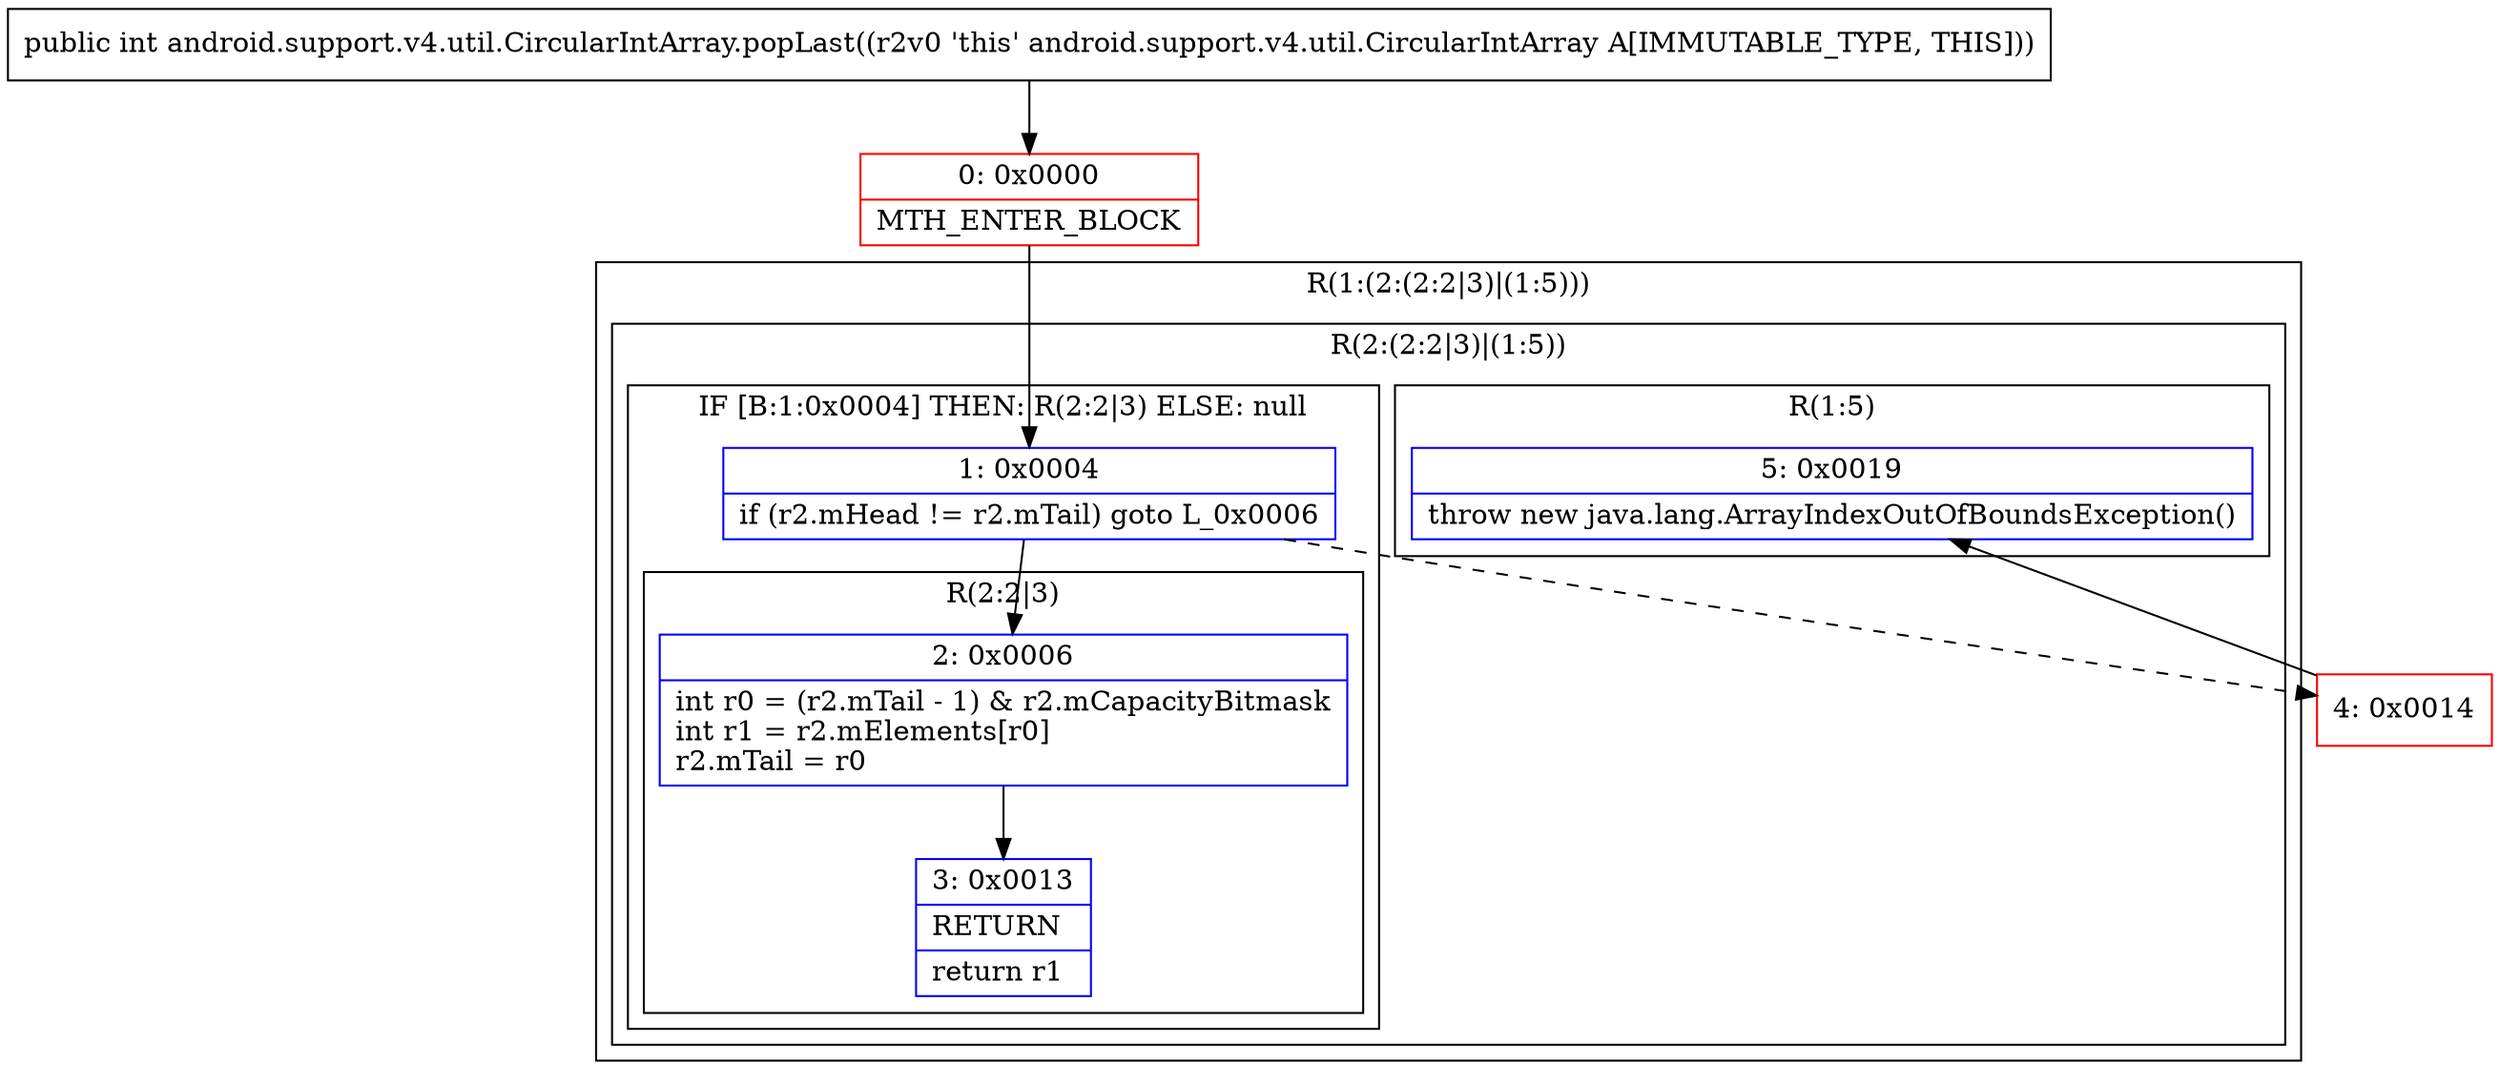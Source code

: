digraph "CFG forandroid.support.v4.util.CircularIntArray.popLast()I" {
subgraph cluster_Region_1814183297 {
label = "R(1:(2:(2:2|3)|(1:5)))";
node [shape=record,color=blue];
subgraph cluster_Region_978246673 {
label = "R(2:(2:2|3)|(1:5))";
node [shape=record,color=blue];
subgraph cluster_IfRegion_527498036 {
label = "IF [B:1:0x0004] THEN: R(2:2|3) ELSE: null";
node [shape=record,color=blue];
Node_1 [shape=record,label="{1\:\ 0x0004|if (r2.mHead != r2.mTail) goto L_0x0006\l}"];
subgraph cluster_Region_1818508488 {
label = "R(2:2|3)";
node [shape=record,color=blue];
Node_2 [shape=record,label="{2\:\ 0x0006|int r0 = (r2.mTail \- 1) & r2.mCapacityBitmask\lint r1 = r2.mElements[r0]\lr2.mTail = r0\l}"];
Node_3 [shape=record,label="{3\:\ 0x0013|RETURN\l|return r1\l}"];
}
}
subgraph cluster_Region_1158596007 {
label = "R(1:5)";
node [shape=record,color=blue];
Node_5 [shape=record,label="{5\:\ 0x0019|throw new java.lang.ArrayIndexOutOfBoundsException()\l}"];
}
}
}
Node_0 [shape=record,color=red,label="{0\:\ 0x0000|MTH_ENTER_BLOCK\l}"];
Node_4 [shape=record,color=red,label="{4\:\ 0x0014}"];
MethodNode[shape=record,label="{public int android.support.v4.util.CircularIntArray.popLast((r2v0 'this' android.support.v4.util.CircularIntArray A[IMMUTABLE_TYPE, THIS])) }"];
MethodNode -> Node_0;
Node_1 -> Node_2;
Node_1 -> Node_4[style=dashed];
Node_2 -> Node_3;
Node_0 -> Node_1;
Node_4 -> Node_5;
}

